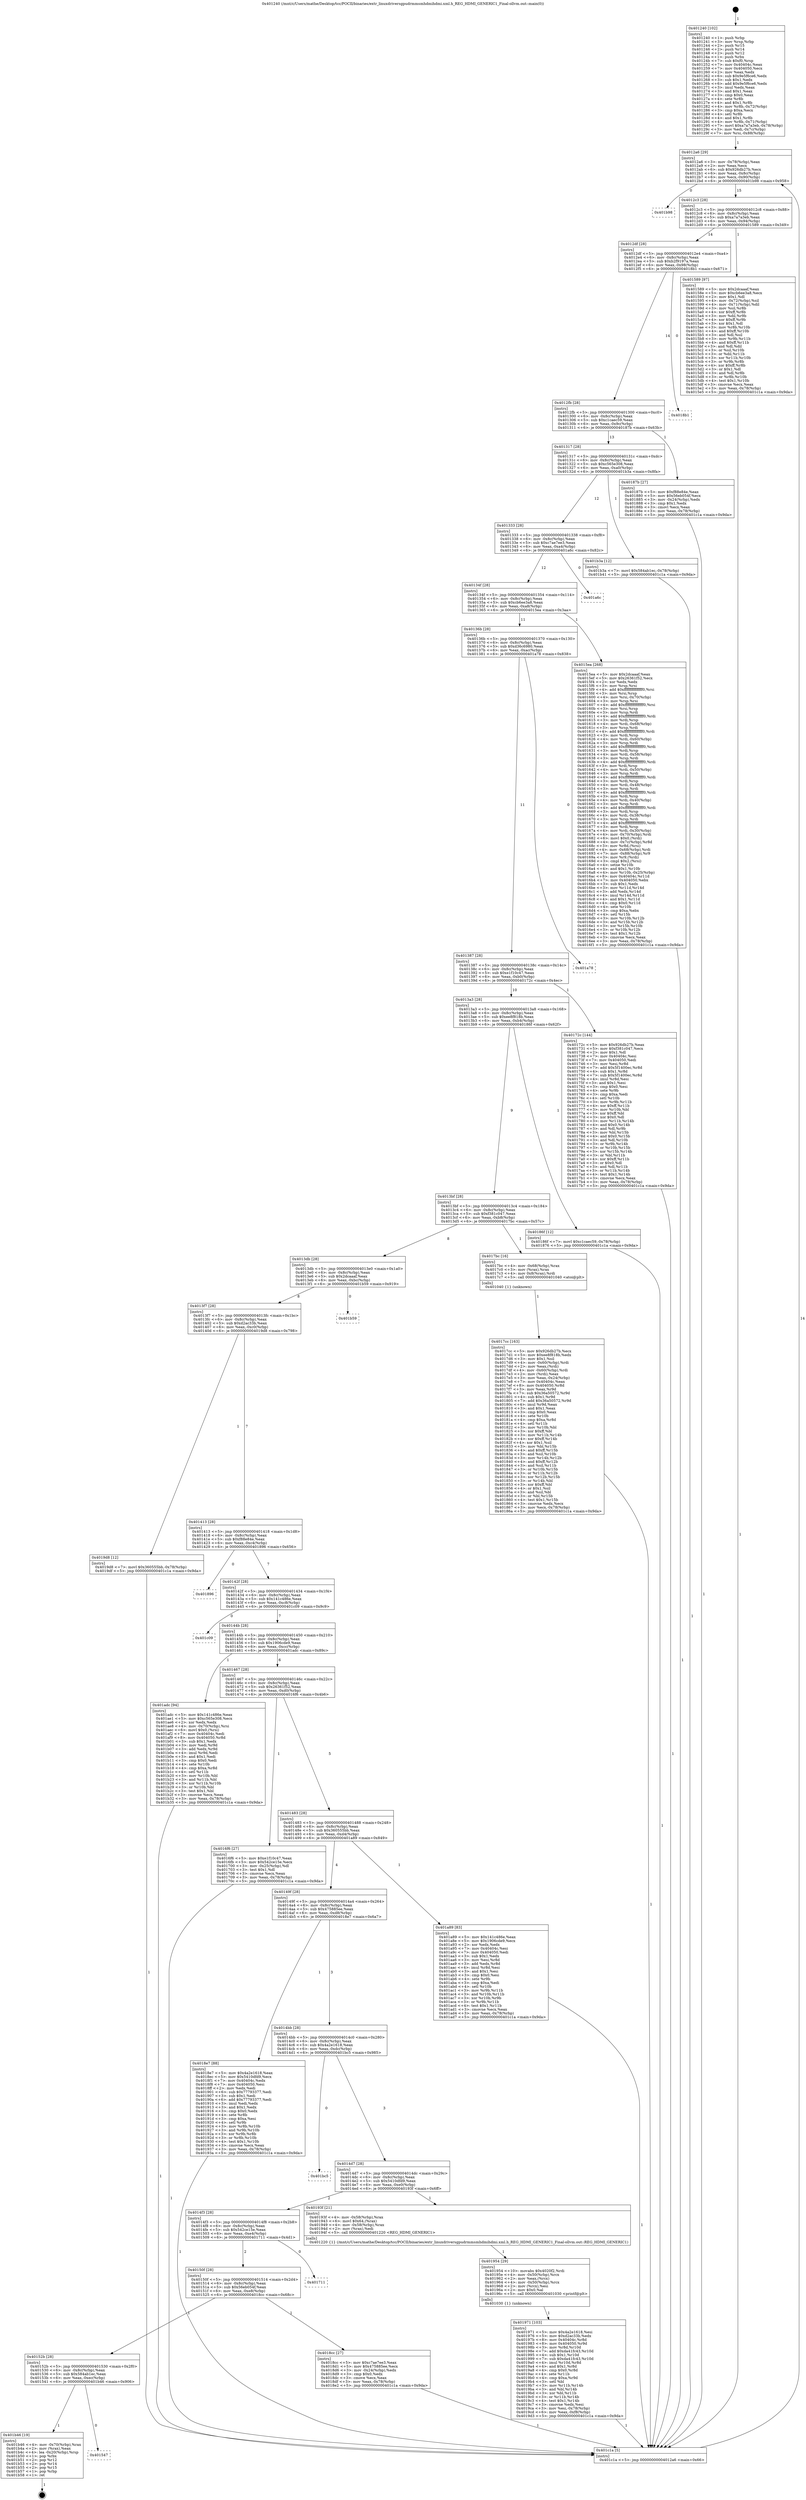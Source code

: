 digraph "0x401240" {
  label = "0x401240 (/mnt/c/Users/mathe/Desktop/tcc/POCII/binaries/extr_linuxdriversgpudrmmsmhdmihdmi.xml.h_REG_HDMI_GENERIC1_Final-ollvm.out::main(0))"
  labelloc = "t"
  node[shape=record]

  Entry [label="",width=0.3,height=0.3,shape=circle,fillcolor=black,style=filled]
  "0x4012a6" [label="{
     0x4012a6 [29]\l
     | [instrs]\l
     &nbsp;&nbsp;0x4012a6 \<+3\>: mov -0x78(%rbp),%eax\l
     &nbsp;&nbsp;0x4012a9 \<+2\>: mov %eax,%ecx\l
     &nbsp;&nbsp;0x4012ab \<+6\>: sub $0x926db27b,%ecx\l
     &nbsp;&nbsp;0x4012b1 \<+6\>: mov %eax,-0x8c(%rbp)\l
     &nbsp;&nbsp;0x4012b7 \<+6\>: mov %ecx,-0x90(%rbp)\l
     &nbsp;&nbsp;0x4012bd \<+6\>: je 0000000000401b98 \<main+0x958\>\l
  }"]
  "0x401b98" [label="{
     0x401b98\l
  }", style=dashed]
  "0x4012c3" [label="{
     0x4012c3 [28]\l
     | [instrs]\l
     &nbsp;&nbsp;0x4012c3 \<+5\>: jmp 00000000004012c8 \<main+0x88\>\l
     &nbsp;&nbsp;0x4012c8 \<+6\>: mov -0x8c(%rbp),%eax\l
     &nbsp;&nbsp;0x4012ce \<+5\>: sub $0xa7a7a3eb,%eax\l
     &nbsp;&nbsp;0x4012d3 \<+6\>: mov %eax,-0x94(%rbp)\l
     &nbsp;&nbsp;0x4012d9 \<+6\>: je 0000000000401589 \<main+0x349\>\l
  }"]
  Exit [label="",width=0.3,height=0.3,shape=circle,fillcolor=black,style=filled,peripheries=2]
  "0x401589" [label="{
     0x401589 [97]\l
     | [instrs]\l
     &nbsp;&nbsp;0x401589 \<+5\>: mov $0x2dcaaaf,%eax\l
     &nbsp;&nbsp;0x40158e \<+5\>: mov $0xcb6ee3a8,%ecx\l
     &nbsp;&nbsp;0x401593 \<+2\>: mov $0x1,%dl\l
     &nbsp;&nbsp;0x401595 \<+4\>: mov -0x72(%rbp),%sil\l
     &nbsp;&nbsp;0x401599 \<+4\>: mov -0x71(%rbp),%dil\l
     &nbsp;&nbsp;0x40159d \<+3\>: mov %sil,%r8b\l
     &nbsp;&nbsp;0x4015a0 \<+4\>: xor $0xff,%r8b\l
     &nbsp;&nbsp;0x4015a4 \<+3\>: mov %dil,%r9b\l
     &nbsp;&nbsp;0x4015a7 \<+4\>: xor $0xff,%r9b\l
     &nbsp;&nbsp;0x4015ab \<+3\>: xor $0x1,%dl\l
     &nbsp;&nbsp;0x4015ae \<+3\>: mov %r8b,%r10b\l
     &nbsp;&nbsp;0x4015b1 \<+4\>: and $0xff,%r10b\l
     &nbsp;&nbsp;0x4015b5 \<+3\>: and %dl,%sil\l
     &nbsp;&nbsp;0x4015b8 \<+3\>: mov %r9b,%r11b\l
     &nbsp;&nbsp;0x4015bb \<+4\>: and $0xff,%r11b\l
     &nbsp;&nbsp;0x4015bf \<+3\>: and %dl,%dil\l
     &nbsp;&nbsp;0x4015c2 \<+3\>: or %sil,%r10b\l
     &nbsp;&nbsp;0x4015c5 \<+3\>: or %dil,%r11b\l
     &nbsp;&nbsp;0x4015c8 \<+3\>: xor %r11b,%r10b\l
     &nbsp;&nbsp;0x4015cb \<+3\>: or %r9b,%r8b\l
     &nbsp;&nbsp;0x4015ce \<+4\>: xor $0xff,%r8b\l
     &nbsp;&nbsp;0x4015d2 \<+3\>: or $0x1,%dl\l
     &nbsp;&nbsp;0x4015d5 \<+3\>: and %dl,%r8b\l
     &nbsp;&nbsp;0x4015d8 \<+3\>: or %r8b,%r10b\l
     &nbsp;&nbsp;0x4015db \<+4\>: test $0x1,%r10b\l
     &nbsp;&nbsp;0x4015df \<+3\>: cmovne %ecx,%eax\l
     &nbsp;&nbsp;0x4015e2 \<+3\>: mov %eax,-0x78(%rbp)\l
     &nbsp;&nbsp;0x4015e5 \<+5\>: jmp 0000000000401c1a \<main+0x9da\>\l
  }"]
  "0x4012df" [label="{
     0x4012df [28]\l
     | [instrs]\l
     &nbsp;&nbsp;0x4012df \<+5\>: jmp 00000000004012e4 \<main+0xa4\>\l
     &nbsp;&nbsp;0x4012e4 \<+6\>: mov -0x8c(%rbp),%eax\l
     &nbsp;&nbsp;0x4012ea \<+5\>: sub $0xb2f9197a,%eax\l
     &nbsp;&nbsp;0x4012ef \<+6\>: mov %eax,-0x98(%rbp)\l
     &nbsp;&nbsp;0x4012f5 \<+6\>: je 00000000004018b1 \<main+0x671\>\l
  }"]
  "0x401c1a" [label="{
     0x401c1a [5]\l
     | [instrs]\l
     &nbsp;&nbsp;0x401c1a \<+5\>: jmp 00000000004012a6 \<main+0x66\>\l
  }"]
  "0x401240" [label="{
     0x401240 [102]\l
     | [instrs]\l
     &nbsp;&nbsp;0x401240 \<+1\>: push %rbp\l
     &nbsp;&nbsp;0x401241 \<+3\>: mov %rsp,%rbp\l
     &nbsp;&nbsp;0x401244 \<+2\>: push %r15\l
     &nbsp;&nbsp;0x401246 \<+2\>: push %r14\l
     &nbsp;&nbsp;0x401248 \<+2\>: push %r12\l
     &nbsp;&nbsp;0x40124a \<+1\>: push %rbx\l
     &nbsp;&nbsp;0x40124b \<+7\>: sub $0xf0,%rsp\l
     &nbsp;&nbsp;0x401252 \<+7\>: mov 0x40404c,%eax\l
     &nbsp;&nbsp;0x401259 \<+7\>: mov 0x404050,%ecx\l
     &nbsp;&nbsp;0x401260 \<+2\>: mov %eax,%edx\l
     &nbsp;&nbsp;0x401262 \<+6\>: sub $0x9e5f6ce6,%edx\l
     &nbsp;&nbsp;0x401268 \<+3\>: sub $0x1,%edx\l
     &nbsp;&nbsp;0x40126b \<+6\>: add $0x9e5f6ce6,%edx\l
     &nbsp;&nbsp;0x401271 \<+3\>: imul %edx,%eax\l
     &nbsp;&nbsp;0x401274 \<+3\>: and $0x1,%eax\l
     &nbsp;&nbsp;0x401277 \<+3\>: cmp $0x0,%eax\l
     &nbsp;&nbsp;0x40127a \<+4\>: sete %r8b\l
     &nbsp;&nbsp;0x40127e \<+4\>: and $0x1,%r8b\l
     &nbsp;&nbsp;0x401282 \<+4\>: mov %r8b,-0x72(%rbp)\l
     &nbsp;&nbsp;0x401286 \<+3\>: cmp $0xa,%ecx\l
     &nbsp;&nbsp;0x401289 \<+4\>: setl %r8b\l
     &nbsp;&nbsp;0x40128d \<+4\>: and $0x1,%r8b\l
     &nbsp;&nbsp;0x401291 \<+4\>: mov %r8b,-0x71(%rbp)\l
     &nbsp;&nbsp;0x401295 \<+7\>: movl $0xa7a7a3eb,-0x78(%rbp)\l
     &nbsp;&nbsp;0x40129c \<+3\>: mov %edi,-0x7c(%rbp)\l
     &nbsp;&nbsp;0x40129f \<+7\>: mov %rsi,-0x88(%rbp)\l
  }"]
  "0x401547" [label="{
     0x401547\l
  }", style=dashed]
  "0x4018b1" [label="{
     0x4018b1\l
  }", style=dashed]
  "0x4012fb" [label="{
     0x4012fb [28]\l
     | [instrs]\l
     &nbsp;&nbsp;0x4012fb \<+5\>: jmp 0000000000401300 \<main+0xc0\>\l
     &nbsp;&nbsp;0x401300 \<+6\>: mov -0x8c(%rbp),%eax\l
     &nbsp;&nbsp;0x401306 \<+5\>: sub $0xc1caec59,%eax\l
     &nbsp;&nbsp;0x40130b \<+6\>: mov %eax,-0x9c(%rbp)\l
     &nbsp;&nbsp;0x401311 \<+6\>: je 000000000040187b \<main+0x63b\>\l
  }"]
  "0x401b46" [label="{
     0x401b46 [19]\l
     | [instrs]\l
     &nbsp;&nbsp;0x401b46 \<+4\>: mov -0x70(%rbp),%rax\l
     &nbsp;&nbsp;0x401b4a \<+2\>: mov (%rax),%eax\l
     &nbsp;&nbsp;0x401b4c \<+4\>: lea -0x20(%rbp),%rsp\l
     &nbsp;&nbsp;0x401b50 \<+1\>: pop %rbx\l
     &nbsp;&nbsp;0x401b51 \<+2\>: pop %r12\l
     &nbsp;&nbsp;0x401b53 \<+2\>: pop %r14\l
     &nbsp;&nbsp;0x401b55 \<+2\>: pop %r15\l
     &nbsp;&nbsp;0x401b57 \<+1\>: pop %rbp\l
     &nbsp;&nbsp;0x401b58 \<+1\>: ret\l
  }"]
  "0x40187b" [label="{
     0x40187b [27]\l
     | [instrs]\l
     &nbsp;&nbsp;0x40187b \<+5\>: mov $0xf88e84e,%eax\l
     &nbsp;&nbsp;0x401880 \<+5\>: mov $0x56eb054f,%ecx\l
     &nbsp;&nbsp;0x401885 \<+3\>: mov -0x24(%rbp),%edx\l
     &nbsp;&nbsp;0x401888 \<+3\>: cmp $0x1,%edx\l
     &nbsp;&nbsp;0x40188b \<+3\>: cmovl %ecx,%eax\l
     &nbsp;&nbsp;0x40188e \<+3\>: mov %eax,-0x78(%rbp)\l
     &nbsp;&nbsp;0x401891 \<+5\>: jmp 0000000000401c1a \<main+0x9da\>\l
  }"]
  "0x401317" [label="{
     0x401317 [28]\l
     | [instrs]\l
     &nbsp;&nbsp;0x401317 \<+5\>: jmp 000000000040131c \<main+0xdc\>\l
     &nbsp;&nbsp;0x40131c \<+6\>: mov -0x8c(%rbp),%eax\l
     &nbsp;&nbsp;0x401322 \<+5\>: sub $0xc565e308,%eax\l
     &nbsp;&nbsp;0x401327 \<+6\>: mov %eax,-0xa0(%rbp)\l
     &nbsp;&nbsp;0x40132d \<+6\>: je 0000000000401b3a \<main+0x8fa\>\l
  }"]
  "0x401971" [label="{
     0x401971 [103]\l
     | [instrs]\l
     &nbsp;&nbsp;0x401971 \<+5\>: mov $0x4a2e1618,%esi\l
     &nbsp;&nbsp;0x401976 \<+5\>: mov $0xd2ac33b,%edx\l
     &nbsp;&nbsp;0x40197b \<+8\>: mov 0x40404c,%r8d\l
     &nbsp;&nbsp;0x401983 \<+8\>: mov 0x404050,%r9d\l
     &nbsp;&nbsp;0x40198b \<+3\>: mov %r8d,%r10d\l
     &nbsp;&nbsp;0x40198e \<+7\>: add $0xda41fc43,%r10d\l
     &nbsp;&nbsp;0x401995 \<+4\>: sub $0x1,%r10d\l
     &nbsp;&nbsp;0x401999 \<+7\>: sub $0xda41fc43,%r10d\l
     &nbsp;&nbsp;0x4019a0 \<+4\>: imul %r10d,%r8d\l
     &nbsp;&nbsp;0x4019a4 \<+4\>: and $0x1,%r8d\l
     &nbsp;&nbsp;0x4019a8 \<+4\>: cmp $0x0,%r8d\l
     &nbsp;&nbsp;0x4019ac \<+4\>: sete %r11b\l
     &nbsp;&nbsp;0x4019b0 \<+4\>: cmp $0xa,%r9d\l
     &nbsp;&nbsp;0x4019b4 \<+3\>: setl %bl\l
     &nbsp;&nbsp;0x4019b7 \<+3\>: mov %r11b,%r14b\l
     &nbsp;&nbsp;0x4019ba \<+3\>: and %bl,%r14b\l
     &nbsp;&nbsp;0x4019bd \<+3\>: xor %bl,%r11b\l
     &nbsp;&nbsp;0x4019c0 \<+3\>: or %r11b,%r14b\l
     &nbsp;&nbsp;0x4019c3 \<+4\>: test $0x1,%r14b\l
     &nbsp;&nbsp;0x4019c7 \<+3\>: cmovne %edx,%esi\l
     &nbsp;&nbsp;0x4019ca \<+3\>: mov %esi,-0x78(%rbp)\l
     &nbsp;&nbsp;0x4019cd \<+6\>: mov %eax,-0xf8(%rbp)\l
     &nbsp;&nbsp;0x4019d3 \<+5\>: jmp 0000000000401c1a \<main+0x9da\>\l
  }"]
  "0x401b3a" [label="{
     0x401b3a [12]\l
     | [instrs]\l
     &nbsp;&nbsp;0x401b3a \<+7\>: movl $0x584ab1ec,-0x78(%rbp)\l
     &nbsp;&nbsp;0x401b41 \<+5\>: jmp 0000000000401c1a \<main+0x9da\>\l
  }"]
  "0x401333" [label="{
     0x401333 [28]\l
     | [instrs]\l
     &nbsp;&nbsp;0x401333 \<+5\>: jmp 0000000000401338 \<main+0xf8\>\l
     &nbsp;&nbsp;0x401338 \<+6\>: mov -0x8c(%rbp),%eax\l
     &nbsp;&nbsp;0x40133e \<+5\>: sub $0xc7ae7ee3,%eax\l
     &nbsp;&nbsp;0x401343 \<+6\>: mov %eax,-0xa4(%rbp)\l
     &nbsp;&nbsp;0x401349 \<+6\>: je 0000000000401a6c \<main+0x82c\>\l
  }"]
  "0x401954" [label="{
     0x401954 [29]\l
     | [instrs]\l
     &nbsp;&nbsp;0x401954 \<+10\>: movabs $0x4020f2,%rdi\l
     &nbsp;&nbsp;0x40195e \<+4\>: mov -0x50(%rbp),%rcx\l
     &nbsp;&nbsp;0x401962 \<+2\>: mov %eax,(%rcx)\l
     &nbsp;&nbsp;0x401964 \<+4\>: mov -0x50(%rbp),%rcx\l
     &nbsp;&nbsp;0x401968 \<+2\>: mov (%rcx),%esi\l
     &nbsp;&nbsp;0x40196a \<+2\>: mov $0x0,%al\l
     &nbsp;&nbsp;0x40196c \<+5\>: call 0000000000401030 \<printf@plt\>\l
     | [calls]\l
     &nbsp;&nbsp;0x401030 \{1\} (unknown)\l
  }"]
  "0x401a6c" [label="{
     0x401a6c\l
  }", style=dashed]
  "0x40134f" [label="{
     0x40134f [28]\l
     | [instrs]\l
     &nbsp;&nbsp;0x40134f \<+5\>: jmp 0000000000401354 \<main+0x114\>\l
     &nbsp;&nbsp;0x401354 \<+6\>: mov -0x8c(%rbp),%eax\l
     &nbsp;&nbsp;0x40135a \<+5\>: sub $0xcb6ee3a8,%eax\l
     &nbsp;&nbsp;0x40135f \<+6\>: mov %eax,-0xa8(%rbp)\l
     &nbsp;&nbsp;0x401365 \<+6\>: je 00000000004015ea \<main+0x3aa\>\l
  }"]
  "0x40152b" [label="{
     0x40152b [28]\l
     | [instrs]\l
     &nbsp;&nbsp;0x40152b \<+5\>: jmp 0000000000401530 \<main+0x2f0\>\l
     &nbsp;&nbsp;0x401530 \<+6\>: mov -0x8c(%rbp),%eax\l
     &nbsp;&nbsp;0x401536 \<+5\>: sub $0x584ab1ec,%eax\l
     &nbsp;&nbsp;0x40153b \<+6\>: mov %eax,-0xec(%rbp)\l
     &nbsp;&nbsp;0x401541 \<+6\>: je 0000000000401b46 \<main+0x906\>\l
  }"]
  "0x4015ea" [label="{
     0x4015ea [268]\l
     | [instrs]\l
     &nbsp;&nbsp;0x4015ea \<+5\>: mov $0x2dcaaaf,%eax\l
     &nbsp;&nbsp;0x4015ef \<+5\>: mov $0x26361f52,%ecx\l
     &nbsp;&nbsp;0x4015f4 \<+2\>: xor %edx,%edx\l
     &nbsp;&nbsp;0x4015f6 \<+3\>: mov %rsp,%rsi\l
     &nbsp;&nbsp;0x4015f9 \<+4\>: add $0xfffffffffffffff0,%rsi\l
     &nbsp;&nbsp;0x4015fd \<+3\>: mov %rsi,%rsp\l
     &nbsp;&nbsp;0x401600 \<+4\>: mov %rsi,-0x70(%rbp)\l
     &nbsp;&nbsp;0x401604 \<+3\>: mov %rsp,%rsi\l
     &nbsp;&nbsp;0x401607 \<+4\>: add $0xfffffffffffffff0,%rsi\l
     &nbsp;&nbsp;0x40160b \<+3\>: mov %rsi,%rsp\l
     &nbsp;&nbsp;0x40160e \<+3\>: mov %rsp,%rdi\l
     &nbsp;&nbsp;0x401611 \<+4\>: add $0xfffffffffffffff0,%rdi\l
     &nbsp;&nbsp;0x401615 \<+3\>: mov %rdi,%rsp\l
     &nbsp;&nbsp;0x401618 \<+4\>: mov %rdi,-0x68(%rbp)\l
     &nbsp;&nbsp;0x40161c \<+3\>: mov %rsp,%rdi\l
     &nbsp;&nbsp;0x40161f \<+4\>: add $0xfffffffffffffff0,%rdi\l
     &nbsp;&nbsp;0x401623 \<+3\>: mov %rdi,%rsp\l
     &nbsp;&nbsp;0x401626 \<+4\>: mov %rdi,-0x60(%rbp)\l
     &nbsp;&nbsp;0x40162a \<+3\>: mov %rsp,%rdi\l
     &nbsp;&nbsp;0x40162d \<+4\>: add $0xfffffffffffffff0,%rdi\l
     &nbsp;&nbsp;0x401631 \<+3\>: mov %rdi,%rsp\l
     &nbsp;&nbsp;0x401634 \<+4\>: mov %rdi,-0x58(%rbp)\l
     &nbsp;&nbsp;0x401638 \<+3\>: mov %rsp,%rdi\l
     &nbsp;&nbsp;0x40163b \<+4\>: add $0xfffffffffffffff0,%rdi\l
     &nbsp;&nbsp;0x40163f \<+3\>: mov %rdi,%rsp\l
     &nbsp;&nbsp;0x401642 \<+4\>: mov %rdi,-0x50(%rbp)\l
     &nbsp;&nbsp;0x401646 \<+3\>: mov %rsp,%rdi\l
     &nbsp;&nbsp;0x401649 \<+4\>: add $0xfffffffffffffff0,%rdi\l
     &nbsp;&nbsp;0x40164d \<+3\>: mov %rdi,%rsp\l
     &nbsp;&nbsp;0x401650 \<+4\>: mov %rdi,-0x48(%rbp)\l
     &nbsp;&nbsp;0x401654 \<+3\>: mov %rsp,%rdi\l
     &nbsp;&nbsp;0x401657 \<+4\>: add $0xfffffffffffffff0,%rdi\l
     &nbsp;&nbsp;0x40165b \<+3\>: mov %rdi,%rsp\l
     &nbsp;&nbsp;0x40165e \<+4\>: mov %rdi,-0x40(%rbp)\l
     &nbsp;&nbsp;0x401662 \<+3\>: mov %rsp,%rdi\l
     &nbsp;&nbsp;0x401665 \<+4\>: add $0xfffffffffffffff0,%rdi\l
     &nbsp;&nbsp;0x401669 \<+3\>: mov %rdi,%rsp\l
     &nbsp;&nbsp;0x40166c \<+4\>: mov %rdi,-0x38(%rbp)\l
     &nbsp;&nbsp;0x401670 \<+3\>: mov %rsp,%rdi\l
     &nbsp;&nbsp;0x401673 \<+4\>: add $0xfffffffffffffff0,%rdi\l
     &nbsp;&nbsp;0x401677 \<+3\>: mov %rdi,%rsp\l
     &nbsp;&nbsp;0x40167a \<+4\>: mov %rdi,-0x30(%rbp)\l
     &nbsp;&nbsp;0x40167e \<+4\>: mov -0x70(%rbp),%rdi\l
     &nbsp;&nbsp;0x401682 \<+6\>: movl $0x0,(%rdi)\l
     &nbsp;&nbsp;0x401688 \<+4\>: mov -0x7c(%rbp),%r8d\l
     &nbsp;&nbsp;0x40168c \<+3\>: mov %r8d,(%rsi)\l
     &nbsp;&nbsp;0x40168f \<+4\>: mov -0x68(%rbp),%rdi\l
     &nbsp;&nbsp;0x401693 \<+7\>: mov -0x88(%rbp),%r9\l
     &nbsp;&nbsp;0x40169a \<+3\>: mov %r9,(%rdi)\l
     &nbsp;&nbsp;0x40169d \<+3\>: cmpl $0x2,(%rsi)\l
     &nbsp;&nbsp;0x4016a0 \<+4\>: setne %r10b\l
     &nbsp;&nbsp;0x4016a4 \<+4\>: and $0x1,%r10b\l
     &nbsp;&nbsp;0x4016a8 \<+4\>: mov %r10b,-0x25(%rbp)\l
     &nbsp;&nbsp;0x4016ac \<+8\>: mov 0x40404c,%r11d\l
     &nbsp;&nbsp;0x4016b4 \<+7\>: mov 0x404050,%ebx\l
     &nbsp;&nbsp;0x4016bb \<+3\>: sub $0x1,%edx\l
     &nbsp;&nbsp;0x4016be \<+3\>: mov %r11d,%r14d\l
     &nbsp;&nbsp;0x4016c1 \<+3\>: add %edx,%r14d\l
     &nbsp;&nbsp;0x4016c4 \<+4\>: imul %r14d,%r11d\l
     &nbsp;&nbsp;0x4016c8 \<+4\>: and $0x1,%r11d\l
     &nbsp;&nbsp;0x4016cc \<+4\>: cmp $0x0,%r11d\l
     &nbsp;&nbsp;0x4016d0 \<+4\>: sete %r10b\l
     &nbsp;&nbsp;0x4016d4 \<+3\>: cmp $0xa,%ebx\l
     &nbsp;&nbsp;0x4016d7 \<+4\>: setl %r15b\l
     &nbsp;&nbsp;0x4016db \<+3\>: mov %r10b,%r12b\l
     &nbsp;&nbsp;0x4016de \<+3\>: and %r15b,%r12b\l
     &nbsp;&nbsp;0x4016e1 \<+3\>: xor %r15b,%r10b\l
     &nbsp;&nbsp;0x4016e4 \<+3\>: or %r10b,%r12b\l
     &nbsp;&nbsp;0x4016e7 \<+4\>: test $0x1,%r12b\l
     &nbsp;&nbsp;0x4016eb \<+3\>: cmovne %ecx,%eax\l
     &nbsp;&nbsp;0x4016ee \<+3\>: mov %eax,-0x78(%rbp)\l
     &nbsp;&nbsp;0x4016f1 \<+5\>: jmp 0000000000401c1a \<main+0x9da\>\l
  }"]
  "0x40136b" [label="{
     0x40136b [28]\l
     | [instrs]\l
     &nbsp;&nbsp;0x40136b \<+5\>: jmp 0000000000401370 \<main+0x130\>\l
     &nbsp;&nbsp;0x401370 \<+6\>: mov -0x8c(%rbp),%eax\l
     &nbsp;&nbsp;0x401376 \<+5\>: sub $0xd36c6980,%eax\l
     &nbsp;&nbsp;0x40137b \<+6\>: mov %eax,-0xac(%rbp)\l
     &nbsp;&nbsp;0x401381 \<+6\>: je 0000000000401a78 \<main+0x838\>\l
  }"]
  "0x4018cc" [label="{
     0x4018cc [27]\l
     | [instrs]\l
     &nbsp;&nbsp;0x4018cc \<+5\>: mov $0xc7ae7ee3,%eax\l
     &nbsp;&nbsp;0x4018d1 \<+5\>: mov $0x475885ee,%ecx\l
     &nbsp;&nbsp;0x4018d6 \<+3\>: mov -0x24(%rbp),%edx\l
     &nbsp;&nbsp;0x4018d9 \<+3\>: cmp $0x0,%edx\l
     &nbsp;&nbsp;0x4018dc \<+3\>: cmove %ecx,%eax\l
     &nbsp;&nbsp;0x4018df \<+3\>: mov %eax,-0x78(%rbp)\l
     &nbsp;&nbsp;0x4018e2 \<+5\>: jmp 0000000000401c1a \<main+0x9da\>\l
  }"]
  "0x40150f" [label="{
     0x40150f [28]\l
     | [instrs]\l
     &nbsp;&nbsp;0x40150f \<+5\>: jmp 0000000000401514 \<main+0x2d4\>\l
     &nbsp;&nbsp;0x401514 \<+6\>: mov -0x8c(%rbp),%eax\l
     &nbsp;&nbsp;0x40151a \<+5\>: sub $0x56eb054f,%eax\l
     &nbsp;&nbsp;0x40151f \<+6\>: mov %eax,-0xe8(%rbp)\l
     &nbsp;&nbsp;0x401525 \<+6\>: je 00000000004018cc \<main+0x68c\>\l
  }"]
  "0x401a78" [label="{
     0x401a78\l
  }", style=dashed]
  "0x401387" [label="{
     0x401387 [28]\l
     | [instrs]\l
     &nbsp;&nbsp;0x401387 \<+5\>: jmp 000000000040138c \<main+0x14c\>\l
     &nbsp;&nbsp;0x40138c \<+6\>: mov -0x8c(%rbp),%eax\l
     &nbsp;&nbsp;0x401392 \<+5\>: sub $0xe1f10c47,%eax\l
     &nbsp;&nbsp;0x401397 \<+6\>: mov %eax,-0xb0(%rbp)\l
     &nbsp;&nbsp;0x40139d \<+6\>: je 000000000040172c \<main+0x4ec\>\l
  }"]
  "0x401711" [label="{
     0x401711\l
  }", style=dashed]
  "0x40172c" [label="{
     0x40172c [144]\l
     | [instrs]\l
     &nbsp;&nbsp;0x40172c \<+5\>: mov $0x926db27b,%eax\l
     &nbsp;&nbsp;0x401731 \<+5\>: mov $0xf381c047,%ecx\l
     &nbsp;&nbsp;0x401736 \<+2\>: mov $0x1,%dl\l
     &nbsp;&nbsp;0x401738 \<+7\>: mov 0x40404c,%esi\l
     &nbsp;&nbsp;0x40173f \<+7\>: mov 0x404050,%edi\l
     &nbsp;&nbsp;0x401746 \<+3\>: mov %esi,%r8d\l
     &nbsp;&nbsp;0x401749 \<+7\>: add $0x5f1400ec,%r8d\l
     &nbsp;&nbsp;0x401750 \<+4\>: sub $0x1,%r8d\l
     &nbsp;&nbsp;0x401754 \<+7\>: sub $0x5f1400ec,%r8d\l
     &nbsp;&nbsp;0x40175b \<+4\>: imul %r8d,%esi\l
     &nbsp;&nbsp;0x40175f \<+3\>: and $0x1,%esi\l
     &nbsp;&nbsp;0x401762 \<+3\>: cmp $0x0,%esi\l
     &nbsp;&nbsp;0x401765 \<+4\>: sete %r9b\l
     &nbsp;&nbsp;0x401769 \<+3\>: cmp $0xa,%edi\l
     &nbsp;&nbsp;0x40176c \<+4\>: setl %r10b\l
     &nbsp;&nbsp;0x401770 \<+3\>: mov %r9b,%r11b\l
     &nbsp;&nbsp;0x401773 \<+4\>: xor $0xff,%r11b\l
     &nbsp;&nbsp;0x401777 \<+3\>: mov %r10b,%bl\l
     &nbsp;&nbsp;0x40177a \<+3\>: xor $0xff,%bl\l
     &nbsp;&nbsp;0x40177d \<+3\>: xor $0x0,%dl\l
     &nbsp;&nbsp;0x401780 \<+3\>: mov %r11b,%r14b\l
     &nbsp;&nbsp;0x401783 \<+4\>: and $0x0,%r14b\l
     &nbsp;&nbsp;0x401787 \<+3\>: and %dl,%r9b\l
     &nbsp;&nbsp;0x40178a \<+3\>: mov %bl,%r15b\l
     &nbsp;&nbsp;0x40178d \<+4\>: and $0x0,%r15b\l
     &nbsp;&nbsp;0x401791 \<+3\>: and %dl,%r10b\l
     &nbsp;&nbsp;0x401794 \<+3\>: or %r9b,%r14b\l
     &nbsp;&nbsp;0x401797 \<+3\>: or %r10b,%r15b\l
     &nbsp;&nbsp;0x40179a \<+3\>: xor %r15b,%r14b\l
     &nbsp;&nbsp;0x40179d \<+3\>: or %bl,%r11b\l
     &nbsp;&nbsp;0x4017a0 \<+4\>: xor $0xff,%r11b\l
     &nbsp;&nbsp;0x4017a4 \<+3\>: or $0x0,%dl\l
     &nbsp;&nbsp;0x4017a7 \<+3\>: and %dl,%r11b\l
     &nbsp;&nbsp;0x4017aa \<+3\>: or %r11b,%r14b\l
     &nbsp;&nbsp;0x4017ad \<+4\>: test $0x1,%r14b\l
     &nbsp;&nbsp;0x4017b1 \<+3\>: cmovne %ecx,%eax\l
     &nbsp;&nbsp;0x4017b4 \<+3\>: mov %eax,-0x78(%rbp)\l
     &nbsp;&nbsp;0x4017b7 \<+5\>: jmp 0000000000401c1a \<main+0x9da\>\l
  }"]
  "0x4013a3" [label="{
     0x4013a3 [28]\l
     | [instrs]\l
     &nbsp;&nbsp;0x4013a3 \<+5\>: jmp 00000000004013a8 \<main+0x168\>\l
     &nbsp;&nbsp;0x4013a8 \<+6\>: mov -0x8c(%rbp),%eax\l
     &nbsp;&nbsp;0x4013ae \<+5\>: sub $0xee8f818b,%eax\l
     &nbsp;&nbsp;0x4013b3 \<+6\>: mov %eax,-0xb4(%rbp)\l
     &nbsp;&nbsp;0x4013b9 \<+6\>: je 000000000040186f \<main+0x62f\>\l
  }"]
  "0x4014f3" [label="{
     0x4014f3 [28]\l
     | [instrs]\l
     &nbsp;&nbsp;0x4014f3 \<+5\>: jmp 00000000004014f8 \<main+0x2b8\>\l
     &nbsp;&nbsp;0x4014f8 \<+6\>: mov -0x8c(%rbp),%eax\l
     &nbsp;&nbsp;0x4014fe \<+5\>: sub $0x542ce15e,%eax\l
     &nbsp;&nbsp;0x401503 \<+6\>: mov %eax,-0xe4(%rbp)\l
     &nbsp;&nbsp;0x401509 \<+6\>: je 0000000000401711 \<main+0x4d1\>\l
  }"]
  "0x40186f" [label="{
     0x40186f [12]\l
     | [instrs]\l
     &nbsp;&nbsp;0x40186f \<+7\>: movl $0xc1caec59,-0x78(%rbp)\l
     &nbsp;&nbsp;0x401876 \<+5\>: jmp 0000000000401c1a \<main+0x9da\>\l
  }"]
  "0x4013bf" [label="{
     0x4013bf [28]\l
     | [instrs]\l
     &nbsp;&nbsp;0x4013bf \<+5\>: jmp 00000000004013c4 \<main+0x184\>\l
     &nbsp;&nbsp;0x4013c4 \<+6\>: mov -0x8c(%rbp),%eax\l
     &nbsp;&nbsp;0x4013ca \<+5\>: sub $0xf381c047,%eax\l
     &nbsp;&nbsp;0x4013cf \<+6\>: mov %eax,-0xb8(%rbp)\l
     &nbsp;&nbsp;0x4013d5 \<+6\>: je 00000000004017bc \<main+0x57c\>\l
  }"]
  "0x40193f" [label="{
     0x40193f [21]\l
     | [instrs]\l
     &nbsp;&nbsp;0x40193f \<+4\>: mov -0x58(%rbp),%rax\l
     &nbsp;&nbsp;0x401943 \<+6\>: movl $0x64,(%rax)\l
     &nbsp;&nbsp;0x401949 \<+4\>: mov -0x58(%rbp),%rax\l
     &nbsp;&nbsp;0x40194d \<+2\>: mov (%rax),%edi\l
     &nbsp;&nbsp;0x40194f \<+5\>: call 0000000000401220 \<REG_HDMI_GENERIC1\>\l
     | [calls]\l
     &nbsp;&nbsp;0x401220 \{1\} (/mnt/c/Users/mathe/Desktop/tcc/POCII/binaries/extr_linuxdriversgpudrmmsmhdmihdmi.xml.h_REG_HDMI_GENERIC1_Final-ollvm.out::REG_HDMI_GENERIC1)\l
  }"]
  "0x4017bc" [label="{
     0x4017bc [16]\l
     | [instrs]\l
     &nbsp;&nbsp;0x4017bc \<+4\>: mov -0x68(%rbp),%rax\l
     &nbsp;&nbsp;0x4017c0 \<+3\>: mov (%rax),%rax\l
     &nbsp;&nbsp;0x4017c3 \<+4\>: mov 0x8(%rax),%rdi\l
     &nbsp;&nbsp;0x4017c7 \<+5\>: call 0000000000401040 \<atoi@plt\>\l
     | [calls]\l
     &nbsp;&nbsp;0x401040 \{1\} (unknown)\l
  }"]
  "0x4013db" [label="{
     0x4013db [28]\l
     | [instrs]\l
     &nbsp;&nbsp;0x4013db \<+5\>: jmp 00000000004013e0 \<main+0x1a0\>\l
     &nbsp;&nbsp;0x4013e0 \<+6\>: mov -0x8c(%rbp),%eax\l
     &nbsp;&nbsp;0x4013e6 \<+5\>: sub $0x2dcaaaf,%eax\l
     &nbsp;&nbsp;0x4013eb \<+6\>: mov %eax,-0xbc(%rbp)\l
     &nbsp;&nbsp;0x4013f1 \<+6\>: je 0000000000401b59 \<main+0x919\>\l
  }"]
  "0x4014d7" [label="{
     0x4014d7 [28]\l
     | [instrs]\l
     &nbsp;&nbsp;0x4014d7 \<+5\>: jmp 00000000004014dc \<main+0x29c\>\l
     &nbsp;&nbsp;0x4014dc \<+6\>: mov -0x8c(%rbp),%eax\l
     &nbsp;&nbsp;0x4014e2 \<+5\>: sub $0x5410dfd9,%eax\l
     &nbsp;&nbsp;0x4014e7 \<+6\>: mov %eax,-0xe0(%rbp)\l
     &nbsp;&nbsp;0x4014ed \<+6\>: je 000000000040193f \<main+0x6ff\>\l
  }"]
  "0x401b59" [label="{
     0x401b59\l
  }", style=dashed]
  "0x4013f7" [label="{
     0x4013f7 [28]\l
     | [instrs]\l
     &nbsp;&nbsp;0x4013f7 \<+5\>: jmp 00000000004013fc \<main+0x1bc\>\l
     &nbsp;&nbsp;0x4013fc \<+6\>: mov -0x8c(%rbp),%eax\l
     &nbsp;&nbsp;0x401402 \<+5\>: sub $0xd2ac33b,%eax\l
     &nbsp;&nbsp;0x401407 \<+6\>: mov %eax,-0xc0(%rbp)\l
     &nbsp;&nbsp;0x40140d \<+6\>: je 00000000004019d8 \<main+0x798\>\l
  }"]
  "0x401bc5" [label="{
     0x401bc5\l
  }", style=dashed]
  "0x4019d8" [label="{
     0x4019d8 [12]\l
     | [instrs]\l
     &nbsp;&nbsp;0x4019d8 \<+7\>: movl $0x360555bb,-0x78(%rbp)\l
     &nbsp;&nbsp;0x4019df \<+5\>: jmp 0000000000401c1a \<main+0x9da\>\l
  }"]
  "0x401413" [label="{
     0x401413 [28]\l
     | [instrs]\l
     &nbsp;&nbsp;0x401413 \<+5\>: jmp 0000000000401418 \<main+0x1d8\>\l
     &nbsp;&nbsp;0x401418 \<+6\>: mov -0x8c(%rbp),%eax\l
     &nbsp;&nbsp;0x40141e \<+5\>: sub $0xf88e84e,%eax\l
     &nbsp;&nbsp;0x401423 \<+6\>: mov %eax,-0xc4(%rbp)\l
     &nbsp;&nbsp;0x401429 \<+6\>: je 0000000000401896 \<main+0x656\>\l
  }"]
  "0x4014bb" [label="{
     0x4014bb [28]\l
     | [instrs]\l
     &nbsp;&nbsp;0x4014bb \<+5\>: jmp 00000000004014c0 \<main+0x280\>\l
     &nbsp;&nbsp;0x4014c0 \<+6\>: mov -0x8c(%rbp),%eax\l
     &nbsp;&nbsp;0x4014c6 \<+5\>: sub $0x4a2e1618,%eax\l
     &nbsp;&nbsp;0x4014cb \<+6\>: mov %eax,-0xdc(%rbp)\l
     &nbsp;&nbsp;0x4014d1 \<+6\>: je 0000000000401bc5 \<main+0x985\>\l
  }"]
  "0x401896" [label="{
     0x401896\l
  }", style=dashed]
  "0x40142f" [label="{
     0x40142f [28]\l
     | [instrs]\l
     &nbsp;&nbsp;0x40142f \<+5\>: jmp 0000000000401434 \<main+0x1f4\>\l
     &nbsp;&nbsp;0x401434 \<+6\>: mov -0x8c(%rbp),%eax\l
     &nbsp;&nbsp;0x40143a \<+5\>: sub $0x141c486e,%eax\l
     &nbsp;&nbsp;0x40143f \<+6\>: mov %eax,-0xc8(%rbp)\l
     &nbsp;&nbsp;0x401445 \<+6\>: je 0000000000401c09 \<main+0x9c9\>\l
  }"]
  "0x4018e7" [label="{
     0x4018e7 [88]\l
     | [instrs]\l
     &nbsp;&nbsp;0x4018e7 \<+5\>: mov $0x4a2e1618,%eax\l
     &nbsp;&nbsp;0x4018ec \<+5\>: mov $0x5410dfd9,%ecx\l
     &nbsp;&nbsp;0x4018f1 \<+7\>: mov 0x40404c,%edx\l
     &nbsp;&nbsp;0x4018f8 \<+7\>: mov 0x404050,%esi\l
     &nbsp;&nbsp;0x4018ff \<+2\>: mov %edx,%edi\l
     &nbsp;&nbsp;0x401901 \<+6\>: sub $0x77793377,%edi\l
     &nbsp;&nbsp;0x401907 \<+3\>: sub $0x1,%edi\l
     &nbsp;&nbsp;0x40190a \<+6\>: add $0x77793377,%edi\l
     &nbsp;&nbsp;0x401910 \<+3\>: imul %edi,%edx\l
     &nbsp;&nbsp;0x401913 \<+3\>: and $0x1,%edx\l
     &nbsp;&nbsp;0x401916 \<+3\>: cmp $0x0,%edx\l
     &nbsp;&nbsp;0x401919 \<+4\>: sete %r8b\l
     &nbsp;&nbsp;0x40191d \<+3\>: cmp $0xa,%esi\l
     &nbsp;&nbsp;0x401920 \<+4\>: setl %r9b\l
     &nbsp;&nbsp;0x401924 \<+3\>: mov %r8b,%r10b\l
     &nbsp;&nbsp;0x401927 \<+3\>: and %r9b,%r10b\l
     &nbsp;&nbsp;0x40192a \<+3\>: xor %r9b,%r8b\l
     &nbsp;&nbsp;0x40192d \<+3\>: or %r8b,%r10b\l
     &nbsp;&nbsp;0x401930 \<+4\>: test $0x1,%r10b\l
     &nbsp;&nbsp;0x401934 \<+3\>: cmovne %ecx,%eax\l
     &nbsp;&nbsp;0x401937 \<+3\>: mov %eax,-0x78(%rbp)\l
     &nbsp;&nbsp;0x40193a \<+5\>: jmp 0000000000401c1a \<main+0x9da\>\l
  }"]
  "0x401c09" [label="{
     0x401c09\l
  }", style=dashed]
  "0x40144b" [label="{
     0x40144b [28]\l
     | [instrs]\l
     &nbsp;&nbsp;0x40144b \<+5\>: jmp 0000000000401450 \<main+0x210\>\l
     &nbsp;&nbsp;0x401450 \<+6\>: mov -0x8c(%rbp),%eax\l
     &nbsp;&nbsp;0x401456 \<+5\>: sub $0x1906cde9,%eax\l
     &nbsp;&nbsp;0x40145b \<+6\>: mov %eax,-0xcc(%rbp)\l
     &nbsp;&nbsp;0x401461 \<+6\>: je 0000000000401adc \<main+0x89c\>\l
  }"]
  "0x40149f" [label="{
     0x40149f [28]\l
     | [instrs]\l
     &nbsp;&nbsp;0x40149f \<+5\>: jmp 00000000004014a4 \<main+0x264\>\l
     &nbsp;&nbsp;0x4014a4 \<+6\>: mov -0x8c(%rbp),%eax\l
     &nbsp;&nbsp;0x4014aa \<+5\>: sub $0x475885ee,%eax\l
     &nbsp;&nbsp;0x4014af \<+6\>: mov %eax,-0xd8(%rbp)\l
     &nbsp;&nbsp;0x4014b5 \<+6\>: je 00000000004018e7 \<main+0x6a7\>\l
  }"]
  "0x401adc" [label="{
     0x401adc [94]\l
     | [instrs]\l
     &nbsp;&nbsp;0x401adc \<+5\>: mov $0x141c486e,%eax\l
     &nbsp;&nbsp;0x401ae1 \<+5\>: mov $0xc565e308,%ecx\l
     &nbsp;&nbsp;0x401ae6 \<+2\>: xor %edx,%edx\l
     &nbsp;&nbsp;0x401ae8 \<+4\>: mov -0x70(%rbp),%rsi\l
     &nbsp;&nbsp;0x401aec \<+6\>: movl $0x0,(%rsi)\l
     &nbsp;&nbsp;0x401af2 \<+7\>: mov 0x40404c,%edi\l
     &nbsp;&nbsp;0x401af9 \<+8\>: mov 0x404050,%r8d\l
     &nbsp;&nbsp;0x401b01 \<+3\>: sub $0x1,%edx\l
     &nbsp;&nbsp;0x401b04 \<+3\>: mov %edi,%r9d\l
     &nbsp;&nbsp;0x401b07 \<+3\>: add %edx,%r9d\l
     &nbsp;&nbsp;0x401b0a \<+4\>: imul %r9d,%edi\l
     &nbsp;&nbsp;0x401b0e \<+3\>: and $0x1,%edi\l
     &nbsp;&nbsp;0x401b11 \<+3\>: cmp $0x0,%edi\l
     &nbsp;&nbsp;0x401b14 \<+4\>: sete %r10b\l
     &nbsp;&nbsp;0x401b18 \<+4\>: cmp $0xa,%r8d\l
     &nbsp;&nbsp;0x401b1c \<+4\>: setl %r11b\l
     &nbsp;&nbsp;0x401b20 \<+3\>: mov %r10b,%bl\l
     &nbsp;&nbsp;0x401b23 \<+3\>: and %r11b,%bl\l
     &nbsp;&nbsp;0x401b26 \<+3\>: xor %r11b,%r10b\l
     &nbsp;&nbsp;0x401b29 \<+3\>: or %r10b,%bl\l
     &nbsp;&nbsp;0x401b2c \<+3\>: test $0x1,%bl\l
     &nbsp;&nbsp;0x401b2f \<+3\>: cmovne %ecx,%eax\l
     &nbsp;&nbsp;0x401b32 \<+3\>: mov %eax,-0x78(%rbp)\l
     &nbsp;&nbsp;0x401b35 \<+5\>: jmp 0000000000401c1a \<main+0x9da\>\l
  }"]
  "0x401467" [label="{
     0x401467 [28]\l
     | [instrs]\l
     &nbsp;&nbsp;0x401467 \<+5\>: jmp 000000000040146c \<main+0x22c\>\l
     &nbsp;&nbsp;0x40146c \<+6\>: mov -0x8c(%rbp),%eax\l
     &nbsp;&nbsp;0x401472 \<+5\>: sub $0x26361f52,%eax\l
     &nbsp;&nbsp;0x401477 \<+6\>: mov %eax,-0xd0(%rbp)\l
     &nbsp;&nbsp;0x40147d \<+6\>: je 00000000004016f6 \<main+0x4b6\>\l
  }"]
  "0x401a89" [label="{
     0x401a89 [83]\l
     | [instrs]\l
     &nbsp;&nbsp;0x401a89 \<+5\>: mov $0x141c486e,%eax\l
     &nbsp;&nbsp;0x401a8e \<+5\>: mov $0x1906cde9,%ecx\l
     &nbsp;&nbsp;0x401a93 \<+2\>: xor %edx,%edx\l
     &nbsp;&nbsp;0x401a95 \<+7\>: mov 0x40404c,%esi\l
     &nbsp;&nbsp;0x401a9c \<+7\>: mov 0x404050,%edi\l
     &nbsp;&nbsp;0x401aa3 \<+3\>: sub $0x1,%edx\l
     &nbsp;&nbsp;0x401aa6 \<+3\>: mov %esi,%r8d\l
     &nbsp;&nbsp;0x401aa9 \<+3\>: add %edx,%r8d\l
     &nbsp;&nbsp;0x401aac \<+4\>: imul %r8d,%esi\l
     &nbsp;&nbsp;0x401ab0 \<+3\>: and $0x1,%esi\l
     &nbsp;&nbsp;0x401ab3 \<+3\>: cmp $0x0,%esi\l
     &nbsp;&nbsp;0x401ab6 \<+4\>: sete %r9b\l
     &nbsp;&nbsp;0x401aba \<+3\>: cmp $0xa,%edi\l
     &nbsp;&nbsp;0x401abd \<+4\>: setl %r10b\l
     &nbsp;&nbsp;0x401ac1 \<+3\>: mov %r9b,%r11b\l
     &nbsp;&nbsp;0x401ac4 \<+3\>: and %r10b,%r11b\l
     &nbsp;&nbsp;0x401ac7 \<+3\>: xor %r10b,%r9b\l
     &nbsp;&nbsp;0x401aca \<+3\>: or %r9b,%r11b\l
     &nbsp;&nbsp;0x401acd \<+4\>: test $0x1,%r11b\l
     &nbsp;&nbsp;0x401ad1 \<+3\>: cmovne %ecx,%eax\l
     &nbsp;&nbsp;0x401ad4 \<+3\>: mov %eax,-0x78(%rbp)\l
     &nbsp;&nbsp;0x401ad7 \<+5\>: jmp 0000000000401c1a \<main+0x9da\>\l
  }"]
  "0x4016f6" [label="{
     0x4016f6 [27]\l
     | [instrs]\l
     &nbsp;&nbsp;0x4016f6 \<+5\>: mov $0xe1f10c47,%eax\l
     &nbsp;&nbsp;0x4016fb \<+5\>: mov $0x542ce15e,%ecx\l
     &nbsp;&nbsp;0x401700 \<+3\>: mov -0x25(%rbp),%dl\l
     &nbsp;&nbsp;0x401703 \<+3\>: test $0x1,%dl\l
     &nbsp;&nbsp;0x401706 \<+3\>: cmovne %ecx,%eax\l
     &nbsp;&nbsp;0x401709 \<+3\>: mov %eax,-0x78(%rbp)\l
     &nbsp;&nbsp;0x40170c \<+5\>: jmp 0000000000401c1a \<main+0x9da\>\l
  }"]
  "0x401483" [label="{
     0x401483 [28]\l
     | [instrs]\l
     &nbsp;&nbsp;0x401483 \<+5\>: jmp 0000000000401488 \<main+0x248\>\l
     &nbsp;&nbsp;0x401488 \<+6\>: mov -0x8c(%rbp),%eax\l
     &nbsp;&nbsp;0x40148e \<+5\>: sub $0x360555bb,%eax\l
     &nbsp;&nbsp;0x401493 \<+6\>: mov %eax,-0xd4(%rbp)\l
     &nbsp;&nbsp;0x401499 \<+6\>: je 0000000000401a89 \<main+0x849\>\l
  }"]
  "0x4017cc" [label="{
     0x4017cc [163]\l
     | [instrs]\l
     &nbsp;&nbsp;0x4017cc \<+5\>: mov $0x926db27b,%ecx\l
     &nbsp;&nbsp;0x4017d1 \<+5\>: mov $0xee8f818b,%edx\l
     &nbsp;&nbsp;0x4017d6 \<+3\>: mov $0x1,%sil\l
     &nbsp;&nbsp;0x4017d9 \<+4\>: mov -0x60(%rbp),%rdi\l
     &nbsp;&nbsp;0x4017dd \<+2\>: mov %eax,(%rdi)\l
     &nbsp;&nbsp;0x4017df \<+4\>: mov -0x60(%rbp),%rdi\l
     &nbsp;&nbsp;0x4017e3 \<+2\>: mov (%rdi),%eax\l
     &nbsp;&nbsp;0x4017e5 \<+3\>: mov %eax,-0x24(%rbp)\l
     &nbsp;&nbsp;0x4017e8 \<+7\>: mov 0x40404c,%eax\l
     &nbsp;&nbsp;0x4017ef \<+8\>: mov 0x404050,%r8d\l
     &nbsp;&nbsp;0x4017f7 \<+3\>: mov %eax,%r9d\l
     &nbsp;&nbsp;0x4017fa \<+7\>: sub $0x36a50572,%r9d\l
     &nbsp;&nbsp;0x401801 \<+4\>: sub $0x1,%r9d\l
     &nbsp;&nbsp;0x401805 \<+7\>: add $0x36a50572,%r9d\l
     &nbsp;&nbsp;0x40180c \<+4\>: imul %r9d,%eax\l
     &nbsp;&nbsp;0x401810 \<+3\>: and $0x1,%eax\l
     &nbsp;&nbsp;0x401813 \<+3\>: cmp $0x0,%eax\l
     &nbsp;&nbsp;0x401816 \<+4\>: sete %r10b\l
     &nbsp;&nbsp;0x40181a \<+4\>: cmp $0xa,%r8d\l
     &nbsp;&nbsp;0x40181e \<+4\>: setl %r11b\l
     &nbsp;&nbsp;0x401822 \<+3\>: mov %r10b,%bl\l
     &nbsp;&nbsp;0x401825 \<+3\>: xor $0xff,%bl\l
     &nbsp;&nbsp;0x401828 \<+3\>: mov %r11b,%r14b\l
     &nbsp;&nbsp;0x40182b \<+4\>: xor $0xff,%r14b\l
     &nbsp;&nbsp;0x40182f \<+4\>: xor $0x1,%sil\l
     &nbsp;&nbsp;0x401833 \<+3\>: mov %bl,%r15b\l
     &nbsp;&nbsp;0x401836 \<+4\>: and $0xff,%r15b\l
     &nbsp;&nbsp;0x40183a \<+3\>: and %sil,%r10b\l
     &nbsp;&nbsp;0x40183d \<+3\>: mov %r14b,%r12b\l
     &nbsp;&nbsp;0x401840 \<+4\>: and $0xff,%r12b\l
     &nbsp;&nbsp;0x401844 \<+3\>: and %sil,%r11b\l
     &nbsp;&nbsp;0x401847 \<+3\>: or %r10b,%r15b\l
     &nbsp;&nbsp;0x40184a \<+3\>: or %r11b,%r12b\l
     &nbsp;&nbsp;0x40184d \<+3\>: xor %r12b,%r15b\l
     &nbsp;&nbsp;0x401850 \<+3\>: or %r14b,%bl\l
     &nbsp;&nbsp;0x401853 \<+3\>: xor $0xff,%bl\l
     &nbsp;&nbsp;0x401856 \<+4\>: or $0x1,%sil\l
     &nbsp;&nbsp;0x40185a \<+3\>: and %sil,%bl\l
     &nbsp;&nbsp;0x40185d \<+3\>: or %bl,%r15b\l
     &nbsp;&nbsp;0x401860 \<+4\>: test $0x1,%r15b\l
     &nbsp;&nbsp;0x401864 \<+3\>: cmovne %edx,%ecx\l
     &nbsp;&nbsp;0x401867 \<+3\>: mov %ecx,-0x78(%rbp)\l
     &nbsp;&nbsp;0x40186a \<+5\>: jmp 0000000000401c1a \<main+0x9da\>\l
  }"]
  Entry -> "0x401240" [label=" 1"]
  "0x4012a6" -> "0x401b98" [label=" 0"]
  "0x4012a6" -> "0x4012c3" [label=" 15"]
  "0x401b46" -> Exit [label=" 1"]
  "0x4012c3" -> "0x401589" [label=" 1"]
  "0x4012c3" -> "0x4012df" [label=" 14"]
  "0x401589" -> "0x401c1a" [label=" 1"]
  "0x401240" -> "0x4012a6" [label=" 1"]
  "0x401c1a" -> "0x4012a6" [label=" 14"]
  "0x40152b" -> "0x401547" [label=" 0"]
  "0x4012df" -> "0x4018b1" [label=" 0"]
  "0x4012df" -> "0x4012fb" [label=" 14"]
  "0x40152b" -> "0x401b46" [label=" 1"]
  "0x4012fb" -> "0x40187b" [label=" 1"]
  "0x4012fb" -> "0x401317" [label=" 13"]
  "0x401b3a" -> "0x401c1a" [label=" 1"]
  "0x401317" -> "0x401b3a" [label=" 1"]
  "0x401317" -> "0x401333" [label=" 12"]
  "0x401adc" -> "0x401c1a" [label=" 1"]
  "0x401333" -> "0x401a6c" [label=" 0"]
  "0x401333" -> "0x40134f" [label=" 12"]
  "0x401a89" -> "0x401c1a" [label=" 1"]
  "0x40134f" -> "0x4015ea" [label=" 1"]
  "0x40134f" -> "0x40136b" [label=" 11"]
  "0x4019d8" -> "0x401c1a" [label=" 1"]
  "0x4015ea" -> "0x401c1a" [label=" 1"]
  "0x401971" -> "0x401c1a" [label=" 1"]
  "0x40136b" -> "0x401a78" [label=" 0"]
  "0x40136b" -> "0x401387" [label=" 11"]
  "0x40193f" -> "0x401954" [label=" 1"]
  "0x401387" -> "0x40172c" [label=" 1"]
  "0x401387" -> "0x4013a3" [label=" 10"]
  "0x4018e7" -> "0x401c1a" [label=" 1"]
  "0x4013a3" -> "0x40186f" [label=" 1"]
  "0x4013a3" -> "0x4013bf" [label=" 9"]
  "0x40150f" -> "0x40152b" [label=" 1"]
  "0x4013bf" -> "0x4017bc" [label=" 1"]
  "0x4013bf" -> "0x4013db" [label=" 8"]
  "0x40150f" -> "0x4018cc" [label=" 1"]
  "0x4013db" -> "0x401b59" [label=" 0"]
  "0x4013db" -> "0x4013f7" [label=" 8"]
  "0x4014f3" -> "0x40150f" [label=" 2"]
  "0x4013f7" -> "0x4019d8" [label=" 1"]
  "0x4013f7" -> "0x401413" [label=" 7"]
  "0x4014f3" -> "0x401711" [label=" 0"]
  "0x401413" -> "0x401896" [label=" 0"]
  "0x401413" -> "0x40142f" [label=" 7"]
  "0x4014d7" -> "0x4014f3" [label=" 2"]
  "0x40142f" -> "0x401c09" [label=" 0"]
  "0x40142f" -> "0x40144b" [label=" 7"]
  "0x4014d7" -> "0x40193f" [label=" 1"]
  "0x40144b" -> "0x401adc" [label=" 1"]
  "0x40144b" -> "0x401467" [label=" 6"]
  "0x4014bb" -> "0x4014d7" [label=" 3"]
  "0x401467" -> "0x4016f6" [label=" 1"]
  "0x401467" -> "0x401483" [label=" 5"]
  "0x4016f6" -> "0x401c1a" [label=" 1"]
  "0x40172c" -> "0x401c1a" [label=" 1"]
  "0x4017bc" -> "0x4017cc" [label=" 1"]
  "0x4017cc" -> "0x401c1a" [label=" 1"]
  "0x40186f" -> "0x401c1a" [label=" 1"]
  "0x40187b" -> "0x401c1a" [label=" 1"]
  "0x4014bb" -> "0x401bc5" [label=" 0"]
  "0x401483" -> "0x401a89" [label=" 1"]
  "0x401483" -> "0x40149f" [label=" 4"]
  "0x401954" -> "0x401971" [label=" 1"]
  "0x40149f" -> "0x4018e7" [label=" 1"]
  "0x40149f" -> "0x4014bb" [label=" 3"]
  "0x4018cc" -> "0x401c1a" [label=" 1"]
}
